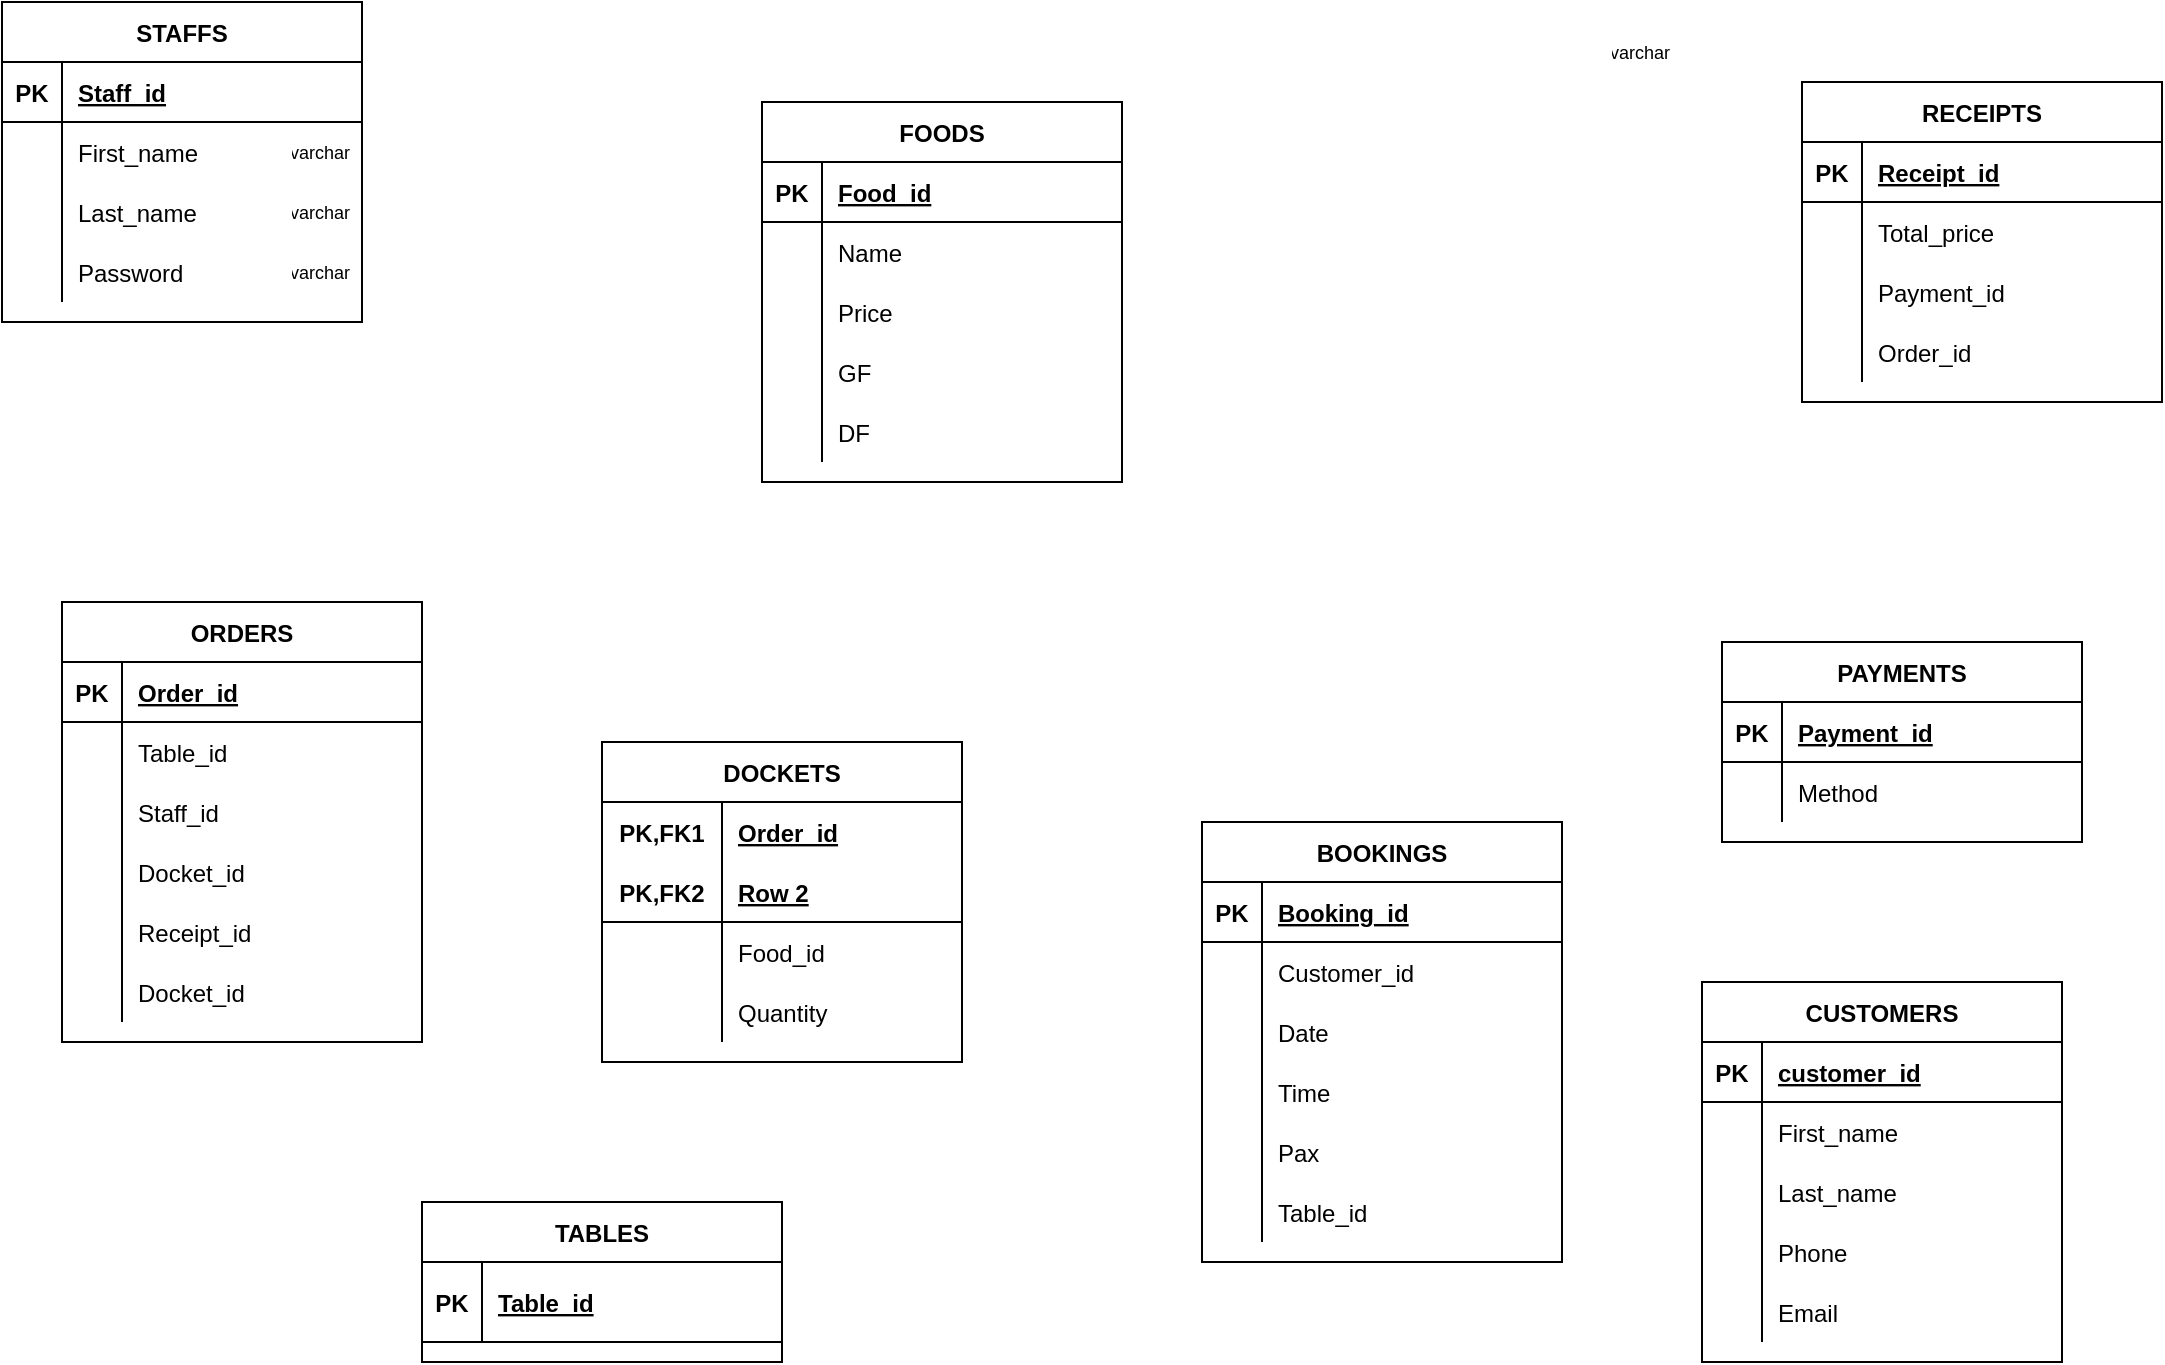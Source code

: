 <mxfile version="20.3.0" type="device"><diagram id="jhOtD58yIBPmaGr5G_St" name="Page-1"><mxGraphModel dx="2526" dy="1268" grid="1" gridSize="10" guides="1" tooltips="1" connect="1" arrows="1" fold="1" page="1" pageScale="1" pageWidth="1169" pageHeight="827" math="0" shadow="0"><root><mxCell id="0"/><mxCell id="1" parent="0"/><mxCell id="2RlNq1D6qPgVRv2hs05V-81" value="STAFFS" style="shape=table;startSize=30;container=1;collapsible=1;childLayout=tableLayout;fixedRows=1;rowLines=0;fontStyle=1;align=center;resizeLast=1;" parent="1" vertex="1"><mxGeometry x="50" y="70" width="180" height="160" as="geometry"/></mxCell><mxCell id="2RlNq1D6qPgVRv2hs05V-82" value="" style="shape=tableRow;horizontal=0;startSize=0;swimlaneHead=0;swimlaneBody=0;fillColor=none;collapsible=0;dropTarget=0;points=[[0,0.5],[1,0.5]];portConstraint=eastwest;top=0;left=0;right=0;bottom=1;" parent="2RlNq1D6qPgVRv2hs05V-81" vertex="1"><mxGeometry y="30" width="180" height="30" as="geometry"/></mxCell><mxCell id="2RlNq1D6qPgVRv2hs05V-83" value="PK" style="shape=partialRectangle;connectable=0;fillColor=none;top=0;left=0;bottom=0;right=0;fontStyle=1;overflow=hidden;" parent="2RlNq1D6qPgVRv2hs05V-82" vertex="1"><mxGeometry width="30" height="30" as="geometry"><mxRectangle width="30" height="30" as="alternateBounds"/></mxGeometry></mxCell><mxCell id="2RlNq1D6qPgVRv2hs05V-84" value="Staff_id" style="shape=partialRectangle;connectable=0;fillColor=none;top=0;left=0;bottom=0;right=0;align=left;spacingLeft=6;fontStyle=5;overflow=hidden;" parent="2RlNq1D6qPgVRv2hs05V-82" vertex="1"><mxGeometry x="30" width="150" height="30" as="geometry"><mxRectangle width="150" height="30" as="alternateBounds"/></mxGeometry></mxCell><mxCell id="2RlNq1D6qPgVRv2hs05V-85" value="" style="shape=tableRow;horizontal=0;startSize=0;swimlaneHead=0;swimlaneBody=0;fillColor=none;collapsible=0;dropTarget=0;points=[[0,0.5],[1,0.5]];portConstraint=eastwest;top=0;left=0;right=0;bottom=0;" parent="2RlNq1D6qPgVRv2hs05V-81" vertex="1"><mxGeometry y="60" width="180" height="30" as="geometry"/></mxCell><mxCell id="2RlNq1D6qPgVRv2hs05V-86" value="" style="shape=partialRectangle;connectable=0;fillColor=none;top=0;left=0;bottom=0;right=0;editable=1;overflow=hidden;" parent="2RlNq1D6qPgVRv2hs05V-85" vertex="1"><mxGeometry width="30" height="30" as="geometry"><mxRectangle width="30" height="30" as="alternateBounds"/></mxGeometry></mxCell><mxCell id="2RlNq1D6qPgVRv2hs05V-87" value="First_name" style="shape=partialRectangle;connectable=0;fillColor=none;top=0;left=0;bottom=0;right=0;align=left;spacingLeft=6;overflow=hidden;" parent="2RlNq1D6qPgVRv2hs05V-85" vertex="1"><mxGeometry x="30" width="150" height="30" as="geometry"><mxRectangle width="150" height="30" as="alternateBounds"/></mxGeometry></mxCell><mxCell id="2RlNq1D6qPgVRv2hs05V-88" value="" style="shape=tableRow;horizontal=0;startSize=0;swimlaneHead=0;swimlaneBody=0;fillColor=none;collapsible=0;dropTarget=0;points=[[0,0.5],[1,0.5]];portConstraint=eastwest;top=0;left=0;right=0;bottom=0;" parent="2RlNq1D6qPgVRv2hs05V-81" vertex="1"><mxGeometry y="90" width="180" height="30" as="geometry"/></mxCell><mxCell id="2RlNq1D6qPgVRv2hs05V-89" value="" style="shape=partialRectangle;connectable=0;fillColor=none;top=0;left=0;bottom=0;right=0;editable=1;overflow=hidden;" parent="2RlNq1D6qPgVRv2hs05V-88" vertex="1"><mxGeometry width="30" height="30" as="geometry"><mxRectangle width="30" height="30" as="alternateBounds"/></mxGeometry></mxCell><mxCell id="2RlNq1D6qPgVRv2hs05V-90" value="Last_name" style="shape=partialRectangle;connectable=0;fillColor=none;top=0;left=0;bottom=0;right=0;align=left;spacingLeft=6;overflow=hidden;" parent="2RlNq1D6qPgVRv2hs05V-88" vertex="1"><mxGeometry x="30" width="150" height="30" as="geometry"><mxRectangle width="150" height="30" as="alternateBounds"/></mxGeometry></mxCell><mxCell id="2RlNq1D6qPgVRv2hs05V-274" value="" style="shape=tableRow;horizontal=0;startSize=0;swimlaneHead=0;swimlaneBody=0;fillColor=none;collapsible=0;dropTarget=0;points=[[0,0.5],[1,0.5]];portConstraint=eastwest;top=0;left=0;right=0;bottom=0;" parent="2RlNq1D6qPgVRv2hs05V-81" vertex="1"><mxGeometry y="120" width="180" height="30" as="geometry"/></mxCell><mxCell id="2RlNq1D6qPgVRv2hs05V-275" value="" style="shape=partialRectangle;connectable=0;fillColor=none;top=0;left=0;bottom=0;right=0;editable=1;overflow=hidden;" parent="2RlNq1D6qPgVRv2hs05V-274" vertex="1"><mxGeometry width="30" height="30" as="geometry"><mxRectangle width="30" height="30" as="alternateBounds"/></mxGeometry></mxCell><mxCell id="2RlNq1D6qPgVRv2hs05V-276" value="Password" style="shape=partialRectangle;connectable=0;fillColor=none;top=0;left=0;bottom=0;right=0;align=left;spacingLeft=6;overflow=hidden;" parent="2RlNq1D6qPgVRv2hs05V-274" vertex="1"><mxGeometry x="30" width="150" height="30" as="geometry"><mxRectangle width="150" height="30" as="alternateBounds"/></mxGeometry></mxCell><mxCell id="2RlNq1D6qPgVRv2hs05V-94" value="ORDERS" style="shape=table;startSize=30;container=1;collapsible=1;childLayout=tableLayout;fixedRows=1;rowLines=0;fontStyle=1;align=center;resizeLast=1;" parent="1" vertex="1"><mxGeometry x="80" y="370" width="180" height="220" as="geometry"/></mxCell><mxCell id="2RlNq1D6qPgVRv2hs05V-95" value="" style="shape=tableRow;horizontal=0;startSize=0;swimlaneHead=0;swimlaneBody=0;fillColor=none;collapsible=0;dropTarget=0;points=[[0,0.5],[1,0.5]];portConstraint=eastwest;top=0;left=0;right=0;bottom=1;" parent="2RlNq1D6qPgVRv2hs05V-94" vertex="1"><mxGeometry y="30" width="180" height="30" as="geometry"/></mxCell><mxCell id="2RlNq1D6qPgVRv2hs05V-96" value="PK" style="shape=partialRectangle;connectable=0;fillColor=none;top=0;left=0;bottom=0;right=0;fontStyle=1;overflow=hidden;" parent="2RlNq1D6qPgVRv2hs05V-95" vertex="1"><mxGeometry width="30" height="30" as="geometry"><mxRectangle width="30" height="30" as="alternateBounds"/></mxGeometry></mxCell><mxCell id="2RlNq1D6qPgVRv2hs05V-97" value="Order_id" style="shape=partialRectangle;connectable=0;fillColor=none;top=0;left=0;bottom=0;right=0;align=left;spacingLeft=6;fontStyle=5;overflow=hidden;" parent="2RlNq1D6qPgVRv2hs05V-95" vertex="1"><mxGeometry x="30" width="150" height="30" as="geometry"><mxRectangle width="150" height="30" as="alternateBounds"/></mxGeometry></mxCell><mxCell id="2RlNq1D6qPgVRv2hs05V-98" value="" style="shape=tableRow;horizontal=0;startSize=0;swimlaneHead=0;swimlaneBody=0;fillColor=none;collapsible=0;dropTarget=0;points=[[0,0.5],[1,0.5]];portConstraint=eastwest;top=0;left=0;right=0;bottom=0;" parent="2RlNq1D6qPgVRv2hs05V-94" vertex="1"><mxGeometry y="60" width="180" height="30" as="geometry"/></mxCell><mxCell id="2RlNq1D6qPgVRv2hs05V-99" value="" style="shape=partialRectangle;connectable=0;fillColor=none;top=0;left=0;bottom=0;right=0;editable=1;overflow=hidden;" parent="2RlNq1D6qPgVRv2hs05V-98" vertex="1"><mxGeometry width="30" height="30" as="geometry"><mxRectangle width="30" height="30" as="alternateBounds"/></mxGeometry></mxCell><mxCell id="2RlNq1D6qPgVRv2hs05V-100" value="Table_id" style="shape=partialRectangle;connectable=0;fillColor=none;top=0;left=0;bottom=0;right=0;align=left;spacingLeft=6;overflow=hidden;" parent="2RlNq1D6qPgVRv2hs05V-98" vertex="1"><mxGeometry x="30" width="150" height="30" as="geometry"><mxRectangle width="150" height="30" as="alternateBounds"/></mxGeometry></mxCell><mxCell id="2RlNq1D6qPgVRv2hs05V-101" value="" style="shape=tableRow;horizontal=0;startSize=0;swimlaneHead=0;swimlaneBody=0;fillColor=none;collapsible=0;dropTarget=0;points=[[0,0.5],[1,0.5]];portConstraint=eastwest;top=0;left=0;right=0;bottom=0;" parent="2RlNq1D6qPgVRv2hs05V-94" vertex="1"><mxGeometry y="90" width="180" height="30" as="geometry"/></mxCell><mxCell id="2RlNq1D6qPgVRv2hs05V-102" value="" style="shape=partialRectangle;connectable=0;fillColor=none;top=0;left=0;bottom=0;right=0;editable=1;overflow=hidden;" parent="2RlNq1D6qPgVRv2hs05V-101" vertex="1"><mxGeometry width="30" height="30" as="geometry"><mxRectangle width="30" height="30" as="alternateBounds"/></mxGeometry></mxCell><mxCell id="2RlNq1D6qPgVRv2hs05V-103" value="Staff_id" style="shape=partialRectangle;connectable=0;fillColor=none;top=0;left=0;bottom=0;right=0;align=left;spacingLeft=6;overflow=hidden;" parent="2RlNq1D6qPgVRv2hs05V-101" vertex="1"><mxGeometry x="30" width="150" height="30" as="geometry"><mxRectangle width="150" height="30" as="alternateBounds"/></mxGeometry></mxCell><mxCell id="2RlNq1D6qPgVRv2hs05V-104" value="" style="shape=tableRow;horizontal=0;startSize=0;swimlaneHead=0;swimlaneBody=0;fillColor=none;collapsible=0;dropTarget=0;points=[[0,0.5],[1,0.5]];portConstraint=eastwest;top=0;left=0;right=0;bottom=0;" parent="2RlNq1D6qPgVRv2hs05V-94" vertex="1"><mxGeometry y="120" width="180" height="30" as="geometry"/></mxCell><mxCell id="2RlNq1D6qPgVRv2hs05V-105" value="" style="shape=partialRectangle;connectable=0;fillColor=none;top=0;left=0;bottom=0;right=0;editable=1;overflow=hidden;" parent="2RlNq1D6qPgVRv2hs05V-104" vertex="1"><mxGeometry width="30" height="30" as="geometry"><mxRectangle width="30" height="30" as="alternateBounds"/></mxGeometry></mxCell><mxCell id="2RlNq1D6qPgVRv2hs05V-106" value="Docket_id" style="shape=partialRectangle;connectable=0;fillColor=none;top=0;left=0;bottom=0;right=0;align=left;spacingLeft=6;overflow=hidden;" parent="2RlNq1D6qPgVRv2hs05V-104" vertex="1"><mxGeometry x="30" width="150" height="30" as="geometry"><mxRectangle width="150" height="30" as="alternateBounds"/></mxGeometry></mxCell><mxCell id="2RlNq1D6qPgVRv2hs05V-217" value="" style="shape=tableRow;horizontal=0;startSize=0;swimlaneHead=0;swimlaneBody=0;fillColor=none;collapsible=0;dropTarget=0;points=[[0,0.5],[1,0.5]];portConstraint=eastwest;top=0;left=0;right=0;bottom=0;" parent="2RlNq1D6qPgVRv2hs05V-94" vertex="1"><mxGeometry y="150" width="180" height="30" as="geometry"/></mxCell><mxCell id="2RlNq1D6qPgVRv2hs05V-218" value="" style="shape=partialRectangle;connectable=0;fillColor=none;top=0;left=0;bottom=0;right=0;editable=1;overflow=hidden;" parent="2RlNq1D6qPgVRv2hs05V-217" vertex="1"><mxGeometry width="30" height="30" as="geometry"><mxRectangle width="30" height="30" as="alternateBounds"/></mxGeometry></mxCell><mxCell id="2RlNq1D6qPgVRv2hs05V-219" value="Receipt_id" style="shape=partialRectangle;connectable=0;fillColor=none;top=0;left=0;bottom=0;right=0;align=left;spacingLeft=6;overflow=hidden;" parent="2RlNq1D6qPgVRv2hs05V-217" vertex="1"><mxGeometry x="30" width="150" height="30" as="geometry"><mxRectangle width="150" height="30" as="alternateBounds"/></mxGeometry></mxCell><mxCell id="2RlNq1D6qPgVRv2hs05V-220" value="" style="shape=tableRow;horizontal=0;startSize=0;swimlaneHead=0;swimlaneBody=0;fillColor=none;collapsible=0;dropTarget=0;points=[[0,0.5],[1,0.5]];portConstraint=eastwest;top=0;left=0;right=0;bottom=0;" parent="2RlNq1D6qPgVRv2hs05V-94" vertex="1"><mxGeometry y="180" width="180" height="30" as="geometry"/></mxCell><mxCell id="2RlNq1D6qPgVRv2hs05V-221" value="" style="shape=partialRectangle;connectable=0;fillColor=none;top=0;left=0;bottom=0;right=0;editable=1;overflow=hidden;" parent="2RlNq1D6qPgVRv2hs05V-220" vertex="1"><mxGeometry width="30" height="30" as="geometry"><mxRectangle width="30" height="30" as="alternateBounds"/></mxGeometry></mxCell><mxCell id="2RlNq1D6qPgVRv2hs05V-222" value="Docket_id" style="shape=partialRectangle;connectable=0;fillColor=none;top=0;left=0;bottom=0;right=0;align=left;spacingLeft=6;overflow=hidden;" parent="2RlNq1D6qPgVRv2hs05V-220" vertex="1"><mxGeometry x="30" width="150" height="30" as="geometry"><mxRectangle width="150" height="30" as="alternateBounds"/></mxGeometry></mxCell><mxCell id="2RlNq1D6qPgVRv2hs05V-107" value="TABLES" style="shape=table;startSize=30;container=1;collapsible=1;childLayout=tableLayout;fixedRows=1;rowLines=0;fontStyle=1;align=center;resizeLast=1;" parent="1" vertex="1"><mxGeometry x="260" y="670" width="180" height="80" as="geometry"/></mxCell><mxCell id="2RlNq1D6qPgVRv2hs05V-108" value="" style="shape=tableRow;horizontal=0;startSize=0;swimlaneHead=0;swimlaneBody=0;fillColor=none;collapsible=0;dropTarget=0;points=[[0,0.5],[1,0.5]];portConstraint=eastwest;top=0;left=0;right=0;bottom=1;" parent="2RlNq1D6qPgVRv2hs05V-107" vertex="1"><mxGeometry y="30" width="180" height="40" as="geometry"/></mxCell><mxCell id="2RlNq1D6qPgVRv2hs05V-109" value="PK" style="shape=partialRectangle;connectable=0;fillColor=none;top=0;left=0;bottom=0;right=0;fontStyle=1;overflow=hidden;" parent="2RlNq1D6qPgVRv2hs05V-108" vertex="1"><mxGeometry width="30" height="40" as="geometry"><mxRectangle width="30" height="40" as="alternateBounds"/></mxGeometry></mxCell><mxCell id="2RlNq1D6qPgVRv2hs05V-110" value="Table_id" style="shape=partialRectangle;connectable=0;fillColor=none;top=0;left=0;bottom=0;right=0;align=left;spacingLeft=6;fontStyle=5;overflow=hidden;" parent="2RlNq1D6qPgVRv2hs05V-108" vertex="1"><mxGeometry x="30" width="150" height="40" as="geometry"><mxRectangle width="150" height="40" as="alternateBounds"/></mxGeometry></mxCell><mxCell id="2RlNq1D6qPgVRv2hs05V-120" value="RECEIPTS" style="shape=table;startSize=30;container=1;collapsible=1;childLayout=tableLayout;fixedRows=1;rowLines=0;fontStyle=1;align=center;resizeLast=1;" parent="1" vertex="1"><mxGeometry x="950" y="110" width="180" height="160" as="geometry"/></mxCell><mxCell id="2RlNq1D6qPgVRv2hs05V-121" value="" style="shape=tableRow;horizontal=0;startSize=0;swimlaneHead=0;swimlaneBody=0;fillColor=none;collapsible=0;dropTarget=0;points=[[0,0.5],[1,0.5]];portConstraint=eastwest;top=0;left=0;right=0;bottom=1;" parent="2RlNq1D6qPgVRv2hs05V-120" vertex="1"><mxGeometry y="30" width="180" height="30" as="geometry"/></mxCell><mxCell id="2RlNq1D6qPgVRv2hs05V-122" value="PK" style="shape=partialRectangle;connectable=0;fillColor=none;top=0;left=0;bottom=0;right=0;fontStyle=1;overflow=hidden;" parent="2RlNq1D6qPgVRv2hs05V-121" vertex="1"><mxGeometry width="30" height="30" as="geometry"><mxRectangle width="30" height="30" as="alternateBounds"/></mxGeometry></mxCell><mxCell id="2RlNq1D6qPgVRv2hs05V-123" value="Receipt_id" style="shape=partialRectangle;connectable=0;fillColor=none;top=0;left=0;bottom=0;right=0;align=left;spacingLeft=6;fontStyle=5;overflow=hidden;" parent="2RlNq1D6qPgVRv2hs05V-121" vertex="1"><mxGeometry x="30" width="150" height="30" as="geometry"><mxRectangle width="150" height="30" as="alternateBounds"/></mxGeometry></mxCell><mxCell id="2RlNq1D6qPgVRv2hs05V-124" value="" style="shape=tableRow;horizontal=0;startSize=0;swimlaneHead=0;swimlaneBody=0;fillColor=none;collapsible=0;dropTarget=0;points=[[0,0.5],[1,0.5]];portConstraint=eastwest;top=0;left=0;right=0;bottom=0;" parent="2RlNq1D6qPgVRv2hs05V-120" vertex="1"><mxGeometry y="60" width="180" height="30" as="geometry"/></mxCell><mxCell id="2RlNq1D6qPgVRv2hs05V-125" value="" style="shape=partialRectangle;connectable=0;fillColor=none;top=0;left=0;bottom=0;right=0;editable=1;overflow=hidden;" parent="2RlNq1D6qPgVRv2hs05V-124" vertex="1"><mxGeometry width="30" height="30" as="geometry"><mxRectangle width="30" height="30" as="alternateBounds"/></mxGeometry></mxCell><mxCell id="2RlNq1D6qPgVRv2hs05V-126" value="Total_price" style="shape=partialRectangle;connectable=0;fillColor=none;top=0;left=0;bottom=0;right=0;align=left;spacingLeft=6;overflow=hidden;" parent="2RlNq1D6qPgVRv2hs05V-124" vertex="1"><mxGeometry x="30" width="150" height="30" as="geometry"><mxRectangle width="150" height="30" as="alternateBounds"/></mxGeometry></mxCell><mxCell id="2RlNq1D6qPgVRv2hs05V-127" value="" style="shape=tableRow;horizontal=0;startSize=0;swimlaneHead=0;swimlaneBody=0;fillColor=none;collapsible=0;dropTarget=0;points=[[0,0.5],[1,0.5]];portConstraint=eastwest;top=0;left=0;right=0;bottom=0;" parent="2RlNq1D6qPgVRv2hs05V-120" vertex="1"><mxGeometry y="90" width="180" height="30" as="geometry"/></mxCell><mxCell id="2RlNq1D6qPgVRv2hs05V-128" value="" style="shape=partialRectangle;connectable=0;fillColor=none;top=0;left=0;bottom=0;right=0;editable=1;overflow=hidden;" parent="2RlNq1D6qPgVRv2hs05V-127" vertex="1"><mxGeometry width="30" height="30" as="geometry"><mxRectangle width="30" height="30" as="alternateBounds"/></mxGeometry></mxCell><mxCell id="2RlNq1D6qPgVRv2hs05V-129" value="Payment_id" style="shape=partialRectangle;connectable=0;fillColor=none;top=0;left=0;bottom=0;right=0;align=left;spacingLeft=6;overflow=hidden;" parent="2RlNq1D6qPgVRv2hs05V-127" vertex="1"><mxGeometry x="30" width="150" height="30" as="geometry"><mxRectangle width="150" height="30" as="alternateBounds"/></mxGeometry></mxCell><mxCell id="2RlNq1D6qPgVRv2hs05V-130" value="" style="shape=tableRow;horizontal=0;startSize=0;swimlaneHead=0;swimlaneBody=0;fillColor=none;collapsible=0;dropTarget=0;points=[[0,0.5],[1,0.5]];portConstraint=eastwest;top=0;left=0;right=0;bottom=0;" parent="2RlNq1D6qPgVRv2hs05V-120" vertex="1"><mxGeometry y="120" width="180" height="30" as="geometry"/></mxCell><mxCell id="2RlNq1D6qPgVRv2hs05V-131" value="" style="shape=partialRectangle;connectable=0;fillColor=none;top=0;left=0;bottom=0;right=0;editable=1;overflow=hidden;" parent="2RlNq1D6qPgVRv2hs05V-130" vertex="1"><mxGeometry width="30" height="30" as="geometry"><mxRectangle width="30" height="30" as="alternateBounds"/></mxGeometry></mxCell><mxCell id="2RlNq1D6qPgVRv2hs05V-132" value="Order_id" style="shape=partialRectangle;connectable=0;fillColor=none;top=0;left=0;bottom=0;right=0;align=left;spacingLeft=6;overflow=hidden;" parent="2RlNq1D6qPgVRv2hs05V-130" vertex="1"><mxGeometry x="30" width="150" height="30" as="geometry"><mxRectangle width="150" height="30" as="alternateBounds"/></mxGeometry></mxCell><mxCell id="2RlNq1D6qPgVRv2hs05V-133" value="PAYMENTS" style="shape=table;startSize=30;container=1;collapsible=1;childLayout=tableLayout;fixedRows=1;rowLines=0;fontStyle=1;align=center;resizeLast=1;" parent="1" vertex="1"><mxGeometry x="910" y="390" width="180" height="100" as="geometry"/></mxCell><mxCell id="2RlNq1D6qPgVRv2hs05V-134" value="" style="shape=tableRow;horizontal=0;startSize=0;swimlaneHead=0;swimlaneBody=0;fillColor=none;collapsible=0;dropTarget=0;points=[[0,0.5],[1,0.5]];portConstraint=eastwest;top=0;left=0;right=0;bottom=1;" parent="2RlNq1D6qPgVRv2hs05V-133" vertex="1"><mxGeometry y="30" width="180" height="30" as="geometry"/></mxCell><mxCell id="2RlNq1D6qPgVRv2hs05V-135" value="PK" style="shape=partialRectangle;connectable=0;fillColor=none;top=0;left=0;bottom=0;right=0;fontStyle=1;overflow=hidden;" parent="2RlNq1D6qPgVRv2hs05V-134" vertex="1"><mxGeometry width="30" height="30" as="geometry"><mxRectangle width="30" height="30" as="alternateBounds"/></mxGeometry></mxCell><mxCell id="2RlNq1D6qPgVRv2hs05V-136" value="Payment_id" style="shape=partialRectangle;connectable=0;fillColor=none;top=0;left=0;bottom=0;right=0;align=left;spacingLeft=6;fontStyle=5;overflow=hidden;" parent="2RlNq1D6qPgVRv2hs05V-134" vertex="1"><mxGeometry x="30" width="150" height="30" as="geometry"><mxRectangle width="150" height="30" as="alternateBounds"/></mxGeometry></mxCell><mxCell id="2RlNq1D6qPgVRv2hs05V-137" value="" style="shape=tableRow;horizontal=0;startSize=0;swimlaneHead=0;swimlaneBody=0;fillColor=none;collapsible=0;dropTarget=0;points=[[0,0.5],[1,0.5]];portConstraint=eastwest;top=0;left=0;right=0;bottom=0;" parent="2RlNq1D6qPgVRv2hs05V-133" vertex="1"><mxGeometry y="60" width="180" height="30" as="geometry"/></mxCell><mxCell id="2RlNq1D6qPgVRv2hs05V-138" value="" style="shape=partialRectangle;connectable=0;fillColor=none;top=0;left=0;bottom=0;right=0;editable=1;overflow=hidden;" parent="2RlNq1D6qPgVRv2hs05V-137" vertex="1"><mxGeometry width="30" height="30" as="geometry"><mxRectangle width="30" height="30" as="alternateBounds"/></mxGeometry></mxCell><mxCell id="2RlNq1D6qPgVRv2hs05V-139" value="Method" style="shape=partialRectangle;connectable=0;fillColor=none;top=0;left=0;bottom=0;right=0;align=left;spacingLeft=6;overflow=hidden;" parent="2RlNq1D6qPgVRv2hs05V-137" vertex="1"><mxGeometry x="30" width="150" height="30" as="geometry"><mxRectangle width="150" height="30" as="alternateBounds"/></mxGeometry></mxCell><mxCell id="2RlNq1D6qPgVRv2hs05V-146" value="CUSTOMERS" style="shape=table;startSize=30;container=1;collapsible=1;childLayout=tableLayout;fixedRows=1;rowLines=0;fontStyle=1;align=center;resizeLast=1;" parent="1" vertex="1"><mxGeometry x="900" y="560" width="180" height="190" as="geometry"/></mxCell><mxCell id="2RlNq1D6qPgVRv2hs05V-147" value="" style="shape=tableRow;horizontal=0;startSize=0;swimlaneHead=0;swimlaneBody=0;fillColor=none;collapsible=0;dropTarget=0;points=[[0,0.5],[1,0.5]];portConstraint=eastwest;top=0;left=0;right=0;bottom=1;" parent="2RlNq1D6qPgVRv2hs05V-146" vertex="1"><mxGeometry y="30" width="180" height="30" as="geometry"/></mxCell><mxCell id="2RlNq1D6qPgVRv2hs05V-148" value="PK" style="shape=partialRectangle;connectable=0;fillColor=none;top=0;left=0;bottom=0;right=0;fontStyle=1;overflow=hidden;" parent="2RlNq1D6qPgVRv2hs05V-147" vertex="1"><mxGeometry width="30" height="30" as="geometry"><mxRectangle width="30" height="30" as="alternateBounds"/></mxGeometry></mxCell><mxCell id="2RlNq1D6qPgVRv2hs05V-149" value="customer_id" style="shape=partialRectangle;connectable=0;fillColor=none;top=0;left=0;bottom=0;right=0;align=left;spacingLeft=6;fontStyle=5;overflow=hidden;" parent="2RlNq1D6qPgVRv2hs05V-147" vertex="1"><mxGeometry x="30" width="150" height="30" as="geometry"><mxRectangle width="150" height="30" as="alternateBounds"/></mxGeometry></mxCell><mxCell id="2RlNq1D6qPgVRv2hs05V-150" value="" style="shape=tableRow;horizontal=0;startSize=0;swimlaneHead=0;swimlaneBody=0;fillColor=none;collapsible=0;dropTarget=0;points=[[0,0.5],[1,0.5]];portConstraint=eastwest;top=0;left=0;right=0;bottom=0;" parent="2RlNq1D6qPgVRv2hs05V-146" vertex="1"><mxGeometry y="60" width="180" height="30" as="geometry"/></mxCell><mxCell id="2RlNq1D6qPgVRv2hs05V-151" value="" style="shape=partialRectangle;connectable=0;fillColor=none;top=0;left=0;bottom=0;right=0;editable=1;overflow=hidden;" parent="2RlNq1D6qPgVRv2hs05V-150" vertex="1"><mxGeometry width="30" height="30" as="geometry"><mxRectangle width="30" height="30" as="alternateBounds"/></mxGeometry></mxCell><mxCell id="2RlNq1D6qPgVRv2hs05V-152" value="First_name" style="shape=partialRectangle;connectable=0;fillColor=none;top=0;left=0;bottom=0;right=0;align=left;spacingLeft=6;overflow=hidden;" parent="2RlNq1D6qPgVRv2hs05V-150" vertex="1"><mxGeometry x="30" width="150" height="30" as="geometry"><mxRectangle width="150" height="30" as="alternateBounds"/></mxGeometry></mxCell><mxCell id="2RlNq1D6qPgVRv2hs05V-153" value="" style="shape=tableRow;horizontal=0;startSize=0;swimlaneHead=0;swimlaneBody=0;fillColor=none;collapsible=0;dropTarget=0;points=[[0,0.5],[1,0.5]];portConstraint=eastwest;top=0;left=0;right=0;bottom=0;" parent="2RlNq1D6qPgVRv2hs05V-146" vertex="1"><mxGeometry y="90" width="180" height="30" as="geometry"/></mxCell><mxCell id="2RlNq1D6qPgVRv2hs05V-154" value="" style="shape=partialRectangle;connectable=0;fillColor=none;top=0;left=0;bottom=0;right=0;editable=1;overflow=hidden;" parent="2RlNq1D6qPgVRv2hs05V-153" vertex="1"><mxGeometry width="30" height="30" as="geometry"><mxRectangle width="30" height="30" as="alternateBounds"/></mxGeometry></mxCell><mxCell id="2RlNq1D6qPgVRv2hs05V-155" value="Last_name" style="shape=partialRectangle;connectable=0;fillColor=none;top=0;left=0;bottom=0;right=0;align=left;spacingLeft=6;overflow=hidden;" parent="2RlNq1D6qPgVRv2hs05V-153" vertex="1"><mxGeometry x="30" width="150" height="30" as="geometry"><mxRectangle width="150" height="30" as="alternateBounds"/></mxGeometry></mxCell><mxCell id="2RlNq1D6qPgVRv2hs05V-156" value="" style="shape=tableRow;horizontal=0;startSize=0;swimlaneHead=0;swimlaneBody=0;fillColor=none;collapsible=0;dropTarget=0;points=[[0,0.5],[1,0.5]];portConstraint=eastwest;top=0;left=0;right=0;bottom=0;" parent="2RlNq1D6qPgVRv2hs05V-146" vertex="1"><mxGeometry y="120" width="180" height="30" as="geometry"/></mxCell><mxCell id="2RlNq1D6qPgVRv2hs05V-157" value="" style="shape=partialRectangle;connectable=0;fillColor=none;top=0;left=0;bottom=0;right=0;editable=1;overflow=hidden;" parent="2RlNq1D6qPgVRv2hs05V-156" vertex="1"><mxGeometry width="30" height="30" as="geometry"><mxRectangle width="30" height="30" as="alternateBounds"/></mxGeometry></mxCell><mxCell id="2RlNq1D6qPgVRv2hs05V-158" value="Phone" style="shape=partialRectangle;connectable=0;fillColor=none;top=0;left=0;bottom=0;right=0;align=left;spacingLeft=6;overflow=hidden;" parent="2RlNq1D6qPgVRv2hs05V-156" vertex="1"><mxGeometry x="30" width="150" height="30" as="geometry"><mxRectangle width="150" height="30" as="alternateBounds"/></mxGeometry></mxCell><mxCell id="2RlNq1D6qPgVRv2hs05V-268" value="" style="shape=tableRow;horizontal=0;startSize=0;swimlaneHead=0;swimlaneBody=0;fillColor=none;collapsible=0;dropTarget=0;points=[[0,0.5],[1,0.5]];portConstraint=eastwest;top=0;left=0;right=0;bottom=0;" parent="2RlNq1D6qPgVRv2hs05V-146" vertex="1"><mxGeometry y="150" width="180" height="30" as="geometry"/></mxCell><mxCell id="2RlNq1D6qPgVRv2hs05V-269" value="" style="shape=partialRectangle;connectable=0;fillColor=none;top=0;left=0;bottom=0;right=0;editable=1;overflow=hidden;" parent="2RlNq1D6qPgVRv2hs05V-268" vertex="1"><mxGeometry width="30" height="30" as="geometry"><mxRectangle width="30" height="30" as="alternateBounds"/></mxGeometry></mxCell><mxCell id="2RlNq1D6qPgVRv2hs05V-270" value="Email" style="shape=partialRectangle;connectable=0;fillColor=none;top=0;left=0;bottom=0;right=0;align=left;spacingLeft=6;overflow=hidden;" parent="2RlNq1D6qPgVRv2hs05V-268" vertex="1"><mxGeometry x="30" width="150" height="30" as="geometry"><mxRectangle width="150" height="30" as="alternateBounds"/></mxGeometry></mxCell><mxCell id="2RlNq1D6qPgVRv2hs05V-159" value="BOOKINGS" style="shape=table;startSize=30;container=1;collapsible=1;childLayout=tableLayout;fixedRows=1;rowLines=0;fontStyle=1;align=center;resizeLast=1;" parent="1" vertex="1"><mxGeometry x="650" y="480" width="180" height="220" as="geometry"/></mxCell><mxCell id="2RlNq1D6qPgVRv2hs05V-160" value="" style="shape=tableRow;horizontal=0;startSize=0;swimlaneHead=0;swimlaneBody=0;fillColor=none;collapsible=0;dropTarget=0;points=[[0,0.5],[1,0.5]];portConstraint=eastwest;top=0;left=0;right=0;bottom=1;" parent="2RlNq1D6qPgVRv2hs05V-159" vertex="1"><mxGeometry y="30" width="180" height="30" as="geometry"/></mxCell><mxCell id="2RlNq1D6qPgVRv2hs05V-161" value="PK" style="shape=partialRectangle;connectable=0;fillColor=none;top=0;left=0;bottom=0;right=0;fontStyle=1;overflow=hidden;" parent="2RlNq1D6qPgVRv2hs05V-160" vertex="1"><mxGeometry width="30" height="30" as="geometry"><mxRectangle width="30" height="30" as="alternateBounds"/></mxGeometry></mxCell><mxCell id="2RlNq1D6qPgVRv2hs05V-162" value="Booking_id" style="shape=partialRectangle;connectable=0;fillColor=none;top=0;left=0;bottom=0;right=0;align=left;spacingLeft=6;fontStyle=5;overflow=hidden;" parent="2RlNq1D6qPgVRv2hs05V-160" vertex="1"><mxGeometry x="30" width="150" height="30" as="geometry"><mxRectangle width="150" height="30" as="alternateBounds"/></mxGeometry></mxCell><mxCell id="2RlNq1D6qPgVRv2hs05V-163" value="" style="shape=tableRow;horizontal=0;startSize=0;swimlaneHead=0;swimlaneBody=0;fillColor=none;collapsible=0;dropTarget=0;points=[[0,0.5],[1,0.5]];portConstraint=eastwest;top=0;left=0;right=0;bottom=0;" parent="2RlNq1D6qPgVRv2hs05V-159" vertex="1"><mxGeometry y="60" width="180" height="30" as="geometry"/></mxCell><mxCell id="2RlNq1D6qPgVRv2hs05V-164" value="" style="shape=partialRectangle;connectable=0;fillColor=none;top=0;left=0;bottom=0;right=0;editable=1;overflow=hidden;" parent="2RlNq1D6qPgVRv2hs05V-163" vertex="1"><mxGeometry width="30" height="30" as="geometry"><mxRectangle width="30" height="30" as="alternateBounds"/></mxGeometry></mxCell><mxCell id="2RlNq1D6qPgVRv2hs05V-165" value="Customer_id" style="shape=partialRectangle;connectable=0;fillColor=none;top=0;left=0;bottom=0;right=0;align=left;spacingLeft=6;overflow=hidden;" parent="2RlNq1D6qPgVRv2hs05V-163" vertex="1"><mxGeometry x="30" width="150" height="30" as="geometry"><mxRectangle width="150" height="30" as="alternateBounds"/></mxGeometry></mxCell><mxCell id="2RlNq1D6qPgVRv2hs05V-166" value="" style="shape=tableRow;horizontal=0;startSize=0;swimlaneHead=0;swimlaneBody=0;fillColor=none;collapsible=0;dropTarget=0;points=[[0,0.5],[1,0.5]];portConstraint=eastwest;top=0;left=0;right=0;bottom=0;" parent="2RlNq1D6qPgVRv2hs05V-159" vertex="1"><mxGeometry y="90" width="180" height="30" as="geometry"/></mxCell><mxCell id="2RlNq1D6qPgVRv2hs05V-167" value="" style="shape=partialRectangle;connectable=0;fillColor=none;top=0;left=0;bottom=0;right=0;editable=1;overflow=hidden;" parent="2RlNq1D6qPgVRv2hs05V-166" vertex="1"><mxGeometry width="30" height="30" as="geometry"><mxRectangle width="30" height="30" as="alternateBounds"/></mxGeometry></mxCell><mxCell id="2RlNq1D6qPgVRv2hs05V-168" value="Date" style="shape=partialRectangle;connectable=0;fillColor=none;top=0;left=0;bottom=0;right=0;align=left;spacingLeft=6;overflow=hidden;" parent="2RlNq1D6qPgVRv2hs05V-166" vertex="1"><mxGeometry x="30" width="150" height="30" as="geometry"><mxRectangle width="150" height="30" as="alternateBounds"/></mxGeometry></mxCell><mxCell id="2RlNq1D6qPgVRv2hs05V-278" value="" style="shape=tableRow;horizontal=0;startSize=0;swimlaneHead=0;swimlaneBody=0;fillColor=none;collapsible=0;dropTarget=0;points=[[0,0.5],[1,0.5]];portConstraint=eastwest;top=0;left=0;right=0;bottom=0;" parent="2RlNq1D6qPgVRv2hs05V-159" vertex="1"><mxGeometry y="120" width="180" height="30" as="geometry"/></mxCell><mxCell id="2RlNq1D6qPgVRv2hs05V-279" value="" style="shape=partialRectangle;connectable=0;fillColor=none;top=0;left=0;bottom=0;right=0;editable=1;overflow=hidden;" parent="2RlNq1D6qPgVRv2hs05V-278" vertex="1"><mxGeometry width="30" height="30" as="geometry"><mxRectangle width="30" height="30" as="alternateBounds"/></mxGeometry></mxCell><mxCell id="2RlNq1D6qPgVRv2hs05V-280" value="Time" style="shape=partialRectangle;connectable=0;fillColor=none;top=0;left=0;bottom=0;right=0;align=left;spacingLeft=6;overflow=hidden;" parent="2RlNq1D6qPgVRv2hs05V-278" vertex="1"><mxGeometry x="30" width="150" height="30" as="geometry"><mxRectangle width="150" height="30" as="alternateBounds"/></mxGeometry></mxCell><mxCell id="2RlNq1D6qPgVRv2hs05V-169" value="" style="shape=tableRow;horizontal=0;startSize=0;swimlaneHead=0;swimlaneBody=0;fillColor=none;collapsible=0;dropTarget=0;points=[[0,0.5],[1,0.5]];portConstraint=eastwest;top=0;left=0;right=0;bottom=0;" parent="2RlNq1D6qPgVRv2hs05V-159" vertex="1"><mxGeometry y="150" width="180" height="30" as="geometry"/></mxCell><mxCell id="2RlNq1D6qPgVRv2hs05V-170" value="" style="shape=partialRectangle;connectable=0;fillColor=none;top=0;left=0;bottom=0;right=0;editable=1;overflow=hidden;" parent="2RlNq1D6qPgVRv2hs05V-169" vertex="1"><mxGeometry width="30" height="30" as="geometry"><mxRectangle width="30" height="30" as="alternateBounds"/></mxGeometry></mxCell><mxCell id="2RlNq1D6qPgVRv2hs05V-171" value="Pax" style="shape=partialRectangle;connectable=0;fillColor=none;top=0;left=0;bottom=0;right=0;align=left;spacingLeft=6;overflow=hidden;" parent="2RlNq1D6qPgVRv2hs05V-169" vertex="1"><mxGeometry x="30" width="150" height="30" as="geometry"><mxRectangle width="150" height="30" as="alternateBounds"/></mxGeometry></mxCell><mxCell id="2RlNq1D6qPgVRv2hs05V-259" value="" style="shape=tableRow;horizontal=0;startSize=0;swimlaneHead=0;swimlaneBody=0;fillColor=none;collapsible=0;dropTarget=0;points=[[0,0.5],[1,0.5]];portConstraint=eastwest;top=0;left=0;right=0;bottom=0;" parent="2RlNq1D6qPgVRv2hs05V-159" vertex="1"><mxGeometry y="180" width="180" height="30" as="geometry"/></mxCell><mxCell id="2RlNq1D6qPgVRv2hs05V-260" value="" style="shape=partialRectangle;connectable=0;fillColor=none;top=0;left=0;bottom=0;right=0;editable=1;overflow=hidden;" parent="2RlNq1D6qPgVRv2hs05V-259" vertex="1"><mxGeometry width="30" height="30" as="geometry"><mxRectangle width="30" height="30" as="alternateBounds"/></mxGeometry></mxCell><mxCell id="2RlNq1D6qPgVRv2hs05V-261" value="Table_id" style="shape=partialRectangle;connectable=0;fillColor=none;top=0;left=0;bottom=0;right=0;align=left;spacingLeft=6;overflow=hidden;" parent="2RlNq1D6qPgVRv2hs05V-259" vertex="1"><mxGeometry x="30" width="150" height="30" as="geometry"><mxRectangle width="150" height="30" as="alternateBounds"/></mxGeometry></mxCell><mxCell id="2RlNq1D6qPgVRv2hs05V-172" value="FOODS" style="shape=table;startSize=30;container=1;collapsible=1;childLayout=tableLayout;fixedRows=1;rowLines=0;fontStyle=1;align=center;resizeLast=1;" parent="1" vertex="1"><mxGeometry x="430" y="120" width="180" height="190" as="geometry"/></mxCell><mxCell id="2RlNq1D6qPgVRv2hs05V-173" value="" style="shape=tableRow;horizontal=0;startSize=0;swimlaneHead=0;swimlaneBody=0;fillColor=none;collapsible=0;dropTarget=0;points=[[0,0.5],[1,0.5]];portConstraint=eastwest;top=0;left=0;right=0;bottom=1;" parent="2RlNq1D6qPgVRv2hs05V-172" vertex="1"><mxGeometry y="30" width="180" height="30" as="geometry"/></mxCell><mxCell id="2RlNq1D6qPgVRv2hs05V-174" value="PK" style="shape=partialRectangle;connectable=0;fillColor=none;top=0;left=0;bottom=0;right=0;fontStyle=1;overflow=hidden;" parent="2RlNq1D6qPgVRv2hs05V-173" vertex="1"><mxGeometry width="30" height="30" as="geometry"><mxRectangle width="30" height="30" as="alternateBounds"/></mxGeometry></mxCell><mxCell id="2RlNq1D6qPgVRv2hs05V-175" value="Food_id" style="shape=partialRectangle;connectable=0;fillColor=none;top=0;left=0;bottom=0;right=0;align=left;spacingLeft=6;fontStyle=5;overflow=hidden;" parent="2RlNq1D6qPgVRv2hs05V-173" vertex="1"><mxGeometry x="30" width="150" height="30" as="geometry"><mxRectangle width="150" height="30" as="alternateBounds"/></mxGeometry></mxCell><mxCell id="2RlNq1D6qPgVRv2hs05V-176" value="" style="shape=tableRow;horizontal=0;startSize=0;swimlaneHead=0;swimlaneBody=0;fillColor=none;collapsible=0;dropTarget=0;points=[[0,0.5],[1,0.5]];portConstraint=eastwest;top=0;left=0;right=0;bottom=0;" parent="2RlNq1D6qPgVRv2hs05V-172" vertex="1"><mxGeometry y="60" width="180" height="30" as="geometry"/></mxCell><mxCell id="2RlNq1D6qPgVRv2hs05V-177" value="" style="shape=partialRectangle;connectable=0;fillColor=none;top=0;left=0;bottom=0;right=0;editable=1;overflow=hidden;" parent="2RlNq1D6qPgVRv2hs05V-176" vertex="1"><mxGeometry width="30" height="30" as="geometry"><mxRectangle width="30" height="30" as="alternateBounds"/></mxGeometry></mxCell><mxCell id="2RlNq1D6qPgVRv2hs05V-178" value="Name" style="shape=partialRectangle;connectable=0;fillColor=none;top=0;left=0;bottom=0;right=0;align=left;spacingLeft=6;overflow=hidden;" parent="2RlNq1D6qPgVRv2hs05V-176" vertex="1"><mxGeometry x="30" width="150" height="30" as="geometry"><mxRectangle width="150" height="30" as="alternateBounds"/></mxGeometry></mxCell><mxCell id="2RlNq1D6qPgVRv2hs05V-179" value="" style="shape=tableRow;horizontal=0;startSize=0;swimlaneHead=0;swimlaneBody=0;fillColor=none;collapsible=0;dropTarget=0;points=[[0,0.5],[1,0.5]];portConstraint=eastwest;top=0;left=0;right=0;bottom=0;" parent="2RlNq1D6qPgVRv2hs05V-172" vertex="1"><mxGeometry y="90" width="180" height="30" as="geometry"/></mxCell><mxCell id="2RlNq1D6qPgVRv2hs05V-180" value="" style="shape=partialRectangle;connectable=0;fillColor=none;top=0;left=0;bottom=0;right=0;editable=1;overflow=hidden;" parent="2RlNq1D6qPgVRv2hs05V-179" vertex="1"><mxGeometry width="30" height="30" as="geometry"><mxRectangle width="30" height="30" as="alternateBounds"/></mxGeometry></mxCell><mxCell id="2RlNq1D6qPgVRv2hs05V-181" value="Price" style="shape=partialRectangle;connectable=0;fillColor=none;top=0;left=0;bottom=0;right=0;align=left;spacingLeft=6;overflow=hidden;" parent="2RlNq1D6qPgVRv2hs05V-179" vertex="1"><mxGeometry x="30" width="150" height="30" as="geometry"><mxRectangle width="150" height="30" as="alternateBounds"/></mxGeometry></mxCell><mxCell id="2RlNq1D6qPgVRv2hs05V-182" value="" style="shape=tableRow;horizontal=0;startSize=0;swimlaneHead=0;swimlaneBody=0;fillColor=none;collapsible=0;dropTarget=0;points=[[0,0.5],[1,0.5]];portConstraint=eastwest;top=0;left=0;right=0;bottom=0;" parent="2RlNq1D6qPgVRv2hs05V-172" vertex="1"><mxGeometry y="120" width="180" height="30" as="geometry"/></mxCell><mxCell id="2RlNq1D6qPgVRv2hs05V-183" value="" style="shape=partialRectangle;connectable=0;fillColor=none;top=0;left=0;bottom=0;right=0;editable=1;overflow=hidden;" parent="2RlNq1D6qPgVRv2hs05V-182" vertex="1"><mxGeometry width="30" height="30" as="geometry"><mxRectangle width="30" height="30" as="alternateBounds"/></mxGeometry></mxCell><mxCell id="2RlNq1D6qPgVRv2hs05V-184" value="GF" style="shape=partialRectangle;connectable=0;fillColor=none;top=0;left=0;bottom=0;right=0;align=left;spacingLeft=6;overflow=hidden;" parent="2RlNq1D6qPgVRv2hs05V-182" vertex="1"><mxGeometry x="30" width="150" height="30" as="geometry"><mxRectangle width="150" height="30" as="alternateBounds"/></mxGeometry></mxCell><mxCell id="2RlNq1D6qPgVRv2hs05V-241" value="" style="shape=tableRow;horizontal=0;startSize=0;swimlaneHead=0;swimlaneBody=0;fillColor=none;collapsible=0;dropTarget=0;points=[[0,0.5],[1,0.5]];portConstraint=eastwest;top=0;left=0;right=0;bottom=0;" parent="2RlNq1D6qPgVRv2hs05V-172" vertex="1"><mxGeometry y="150" width="180" height="30" as="geometry"/></mxCell><mxCell id="2RlNq1D6qPgVRv2hs05V-242" value="" style="shape=partialRectangle;connectable=0;fillColor=none;top=0;left=0;bottom=0;right=0;editable=1;overflow=hidden;" parent="2RlNq1D6qPgVRv2hs05V-241" vertex="1"><mxGeometry width="30" height="30" as="geometry"><mxRectangle width="30" height="30" as="alternateBounds"/></mxGeometry></mxCell><mxCell id="2RlNq1D6qPgVRv2hs05V-243" value="DF" style="shape=partialRectangle;connectable=0;fillColor=none;top=0;left=0;bottom=0;right=0;align=left;spacingLeft=6;overflow=hidden;" parent="2RlNq1D6qPgVRv2hs05V-241" vertex="1"><mxGeometry x="30" width="150" height="30" as="geometry"><mxRectangle width="150" height="30" as="alternateBounds"/></mxGeometry></mxCell><mxCell id="2RlNq1D6qPgVRv2hs05V-185" value="DOCKETS" style="shape=table;startSize=30;container=1;collapsible=1;childLayout=tableLayout;fixedRows=1;rowLines=0;fontStyle=1;align=center;resizeLast=1;" parent="1" vertex="1"><mxGeometry x="350" y="440" width="180" height="160" as="geometry"/></mxCell><mxCell id="2RlNq1D6qPgVRv2hs05V-186" value="" style="shape=tableRow;horizontal=0;startSize=0;swimlaneHead=0;swimlaneBody=0;fillColor=none;collapsible=0;dropTarget=0;points=[[0,0.5],[1,0.5]];portConstraint=eastwest;top=0;left=0;right=0;bottom=0;" parent="2RlNq1D6qPgVRv2hs05V-185" vertex="1"><mxGeometry y="30" width="180" height="30" as="geometry"/></mxCell><mxCell id="2RlNq1D6qPgVRv2hs05V-187" value="PK,FK1" style="shape=partialRectangle;connectable=0;fillColor=none;top=0;left=0;bottom=0;right=0;fontStyle=1;overflow=hidden;" parent="2RlNq1D6qPgVRv2hs05V-186" vertex="1"><mxGeometry width="60" height="30" as="geometry"><mxRectangle width="60" height="30" as="alternateBounds"/></mxGeometry></mxCell><mxCell id="2RlNq1D6qPgVRv2hs05V-188" value="Order_id" style="shape=partialRectangle;connectable=0;fillColor=none;top=0;left=0;bottom=0;right=0;align=left;spacingLeft=6;fontStyle=5;overflow=hidden;" parent="2RlNq1D6qPgVRv2hs05V-186" vertex="1"><mxGeometry x="60" width="120" height="30" as="geometry"><mxRectangle width="120" height="30" as="alternateBounds"/></mxGeometry></mxCell><mxCell id="2RlNq1D6qPgVRv2hs05V-189" value="" style="shape=tableRow;horizontal=0;startSize=0;swimlaneHead=0;swimlaneBody=0;fillColor=none;collapsible=0;dropTarget=0;points=[[0,0.5],[1,0.5]];portConstraint=eastwest;top=0;left=0;right=0;bottom=1;" parent="2RlNq1D6qPgVRv2hs05V-185" vertex="1"><mxGeometry y="60" width="180" height="30" as="geometry"/></mxCell><mxCell id="2RlNq1D6qPgVRv2hs05V-190" value="PK,FK2" style="shape=partialRectangle;connectable=0;fillColor=none;top=0;left=0;bottom=0;right=0;fontStyle=1;overflow=hidden;" parent="2RlNq1D6qPgVRv2hs05V-189" vertex="1"><mxGeometry width="60" height="30" as="geometry"><mxRectangle width="60" height="30" as="alternateBounds"/></mxGeometry></mxCell><mxCell id="2RlNq1D6qPgVRv2hs05V-191" value="Row 2" style="shape=partialRectangle;connectable=0;fillColor=none;top=0;left=0;bottom=0;right=0;align=left;spacingLeft=6;fontStyle=5;overflow=hidden;" parent="2RlNq1D6qPgVRv2hs05V-189" vertex="1"><mxGeometry x="60" width="120" height="30" as="geometry"><mxRectangle width="120" height="30" as="alternateBounds"/></mxGeometry></mxCell><mxCell id="2RlNq1D6qPgVRv2hs05V-192" value="" style="shape=tableRow;horizontal=0;startSize=0;swimlaneHead=0;swimlaneBody=0;fillColor=none;collapsible=0;dropTarget=0;points=[[0,0.5],[1,0.5]];portConstraint=eastwest;top=0;left=0;right=0;bottom=0;" parent="2RlNq1D6qPgVRv2hs05V-185" vertex="1"><mxGeometry y="90" width="180" height="30" as="geometry"/></mxCell><mxCell id="2RlNq1D6qPgVRv2hs05V-193" value="" style="shape=partialRectangle;connectable=0;fillColor=none;top=0;left=0;bottom=0;right=0;editable=1;overflow=hidden;" parent="2RlNq1D6qPgVRv2hs05V-192" vertex="1"><mxGeometry width="60" height="30" as="geometry"><mxRectangle width="60" height="30" as="alternateBounds"/></mxGeometry></mxCell><mxCell id="2RlNq1D6qPgVRv2hs05V-194" value="Food_id" style="shape=partialRectangle;connectable=0;fillColor=none;top=0;left=0;bottom=0;right=0;align=left;spacingLeft=6;overflow=hidden;" parent="2RlNq1D6qPgVRv2hs05V-192" vertex="1"><mxGeometry x="60" width="120" height="30" as="geometry"><mxRectangle width="120" height="30" as="alternateBounds"/></mxGeometry></mxCell><mxCell id="2RlNq1D6qPgVRv2hs05V-195" value="" style="shape=tableRow;horizontal=0;startSize=0;swimlaneHead=0;swimlaneBody=0;fillColor=none;collapsible=0;dropTarget=0;points=[[0,0.5],[1,0.5]];portConstraint=eastwest;top=0;left=0;right=0;bottom=0;" parent="2RlNq1D6qPgVRv2hs05V-185" vertex="1"><mxGeometry y="120" width="180" height="30" as="geometry"/></mxCell><mxCell id="2RlNq1D6qPgVRv2hs05V-196" value="" style="shape=partialRectangle;connectable=0;fillColor=none;top=0;left=0;bottom=0;right=0;editable=1;overflow=hidden;" parent="2RlNq1D6qPgVRv2hs05V-195" vertex="1"><mxGeometry width="60" height="30" as="geometry"><mxRectangle width="60" height="30" as="alternateBounds"/></mxGeometry></mxCell><mxCell id="2RlNq1D6qPgVRv2hs05V-197" value="Quantity" style="shape=partialRectangle;connectable=0;fillColor=none;top=0;left=0;bottom=0;right=0;align=left;spacingLeft=6;overflow=hidden;" parent="2RlNq1D6qPgVRv2hs05V-195" vertex="1"><mxGeometry x="60" width="120" height="30" as="geometry"><mxRectangle width="120" height="30" as="alternateBounds"/></mxGeometry></mxCell><mxCell id="2RlNq1D6qPgVRv2hs05V-277" value="varchar" style="text;strokeColor=none;fillColor=none;spacingLeft=4;spacingRight=4;overflow=hidden;rotatable=0;points=[[0,0.5],[1,0.5]];portConstraint=eastwest;fontSize=9;spacing=2;align=right;verticalAlign=middle;" parent="1" vertex="1"><mxGeometry x="190" y="190" width="40" height="30" as="geometry"/></mxCell><mxCell id="2RlNq1D6qPgVRv2hs05V-281" value="varchar" style="text;strokeColor=none;fillColor=none;spacingLeft=4;spacingRight=4;overflow=hidden;rotatable=0;points=[[0,0.5],[1,0.5]];portConstraint=eastwest;fontSize=9;spacing=2;align=right;verticalAlign=middle;" parent="1" vertex="1"><mxGeometry x="190" y="160" width="40" height="30" as="geometry"/></mxCell><mxCell id="2RlNq1D6qPgVRv2hs05V-282" value="varchar" style="text;strokeColor=none;fillColor=none;spacingLeft=4;spacingRight=4;overflow=hidden;rotatable=0;points=[[0,0.5],[1,0.5]];portConstraint=eastwest;fontSize=9;spacing=2;align=right;verticalAlign=middle;" parent="1" vertex="1"><mxGeometry x="190" y="130" width="40" height="30" as="geometry"/></mxCell><mxCell id="2RlNq1D6qPgVRv2hs05V-283" value="varchar" style="text;strokeColor=none;fillColor=none;spacingLeft=4;spacingRight=4;overflow=hidden;rotatable=0;points=[[0,0.5],[1,0.5]];portConstraint=eastwest;fontSize=9;spacing=2;align=right;verticalAlign=middle;" parent="1" vertex="1"><mxGeometry x="850" y="80" width="40" height="30" as="geometry"/></mxCell></root></mxGraphModel></diagram></mxfile>